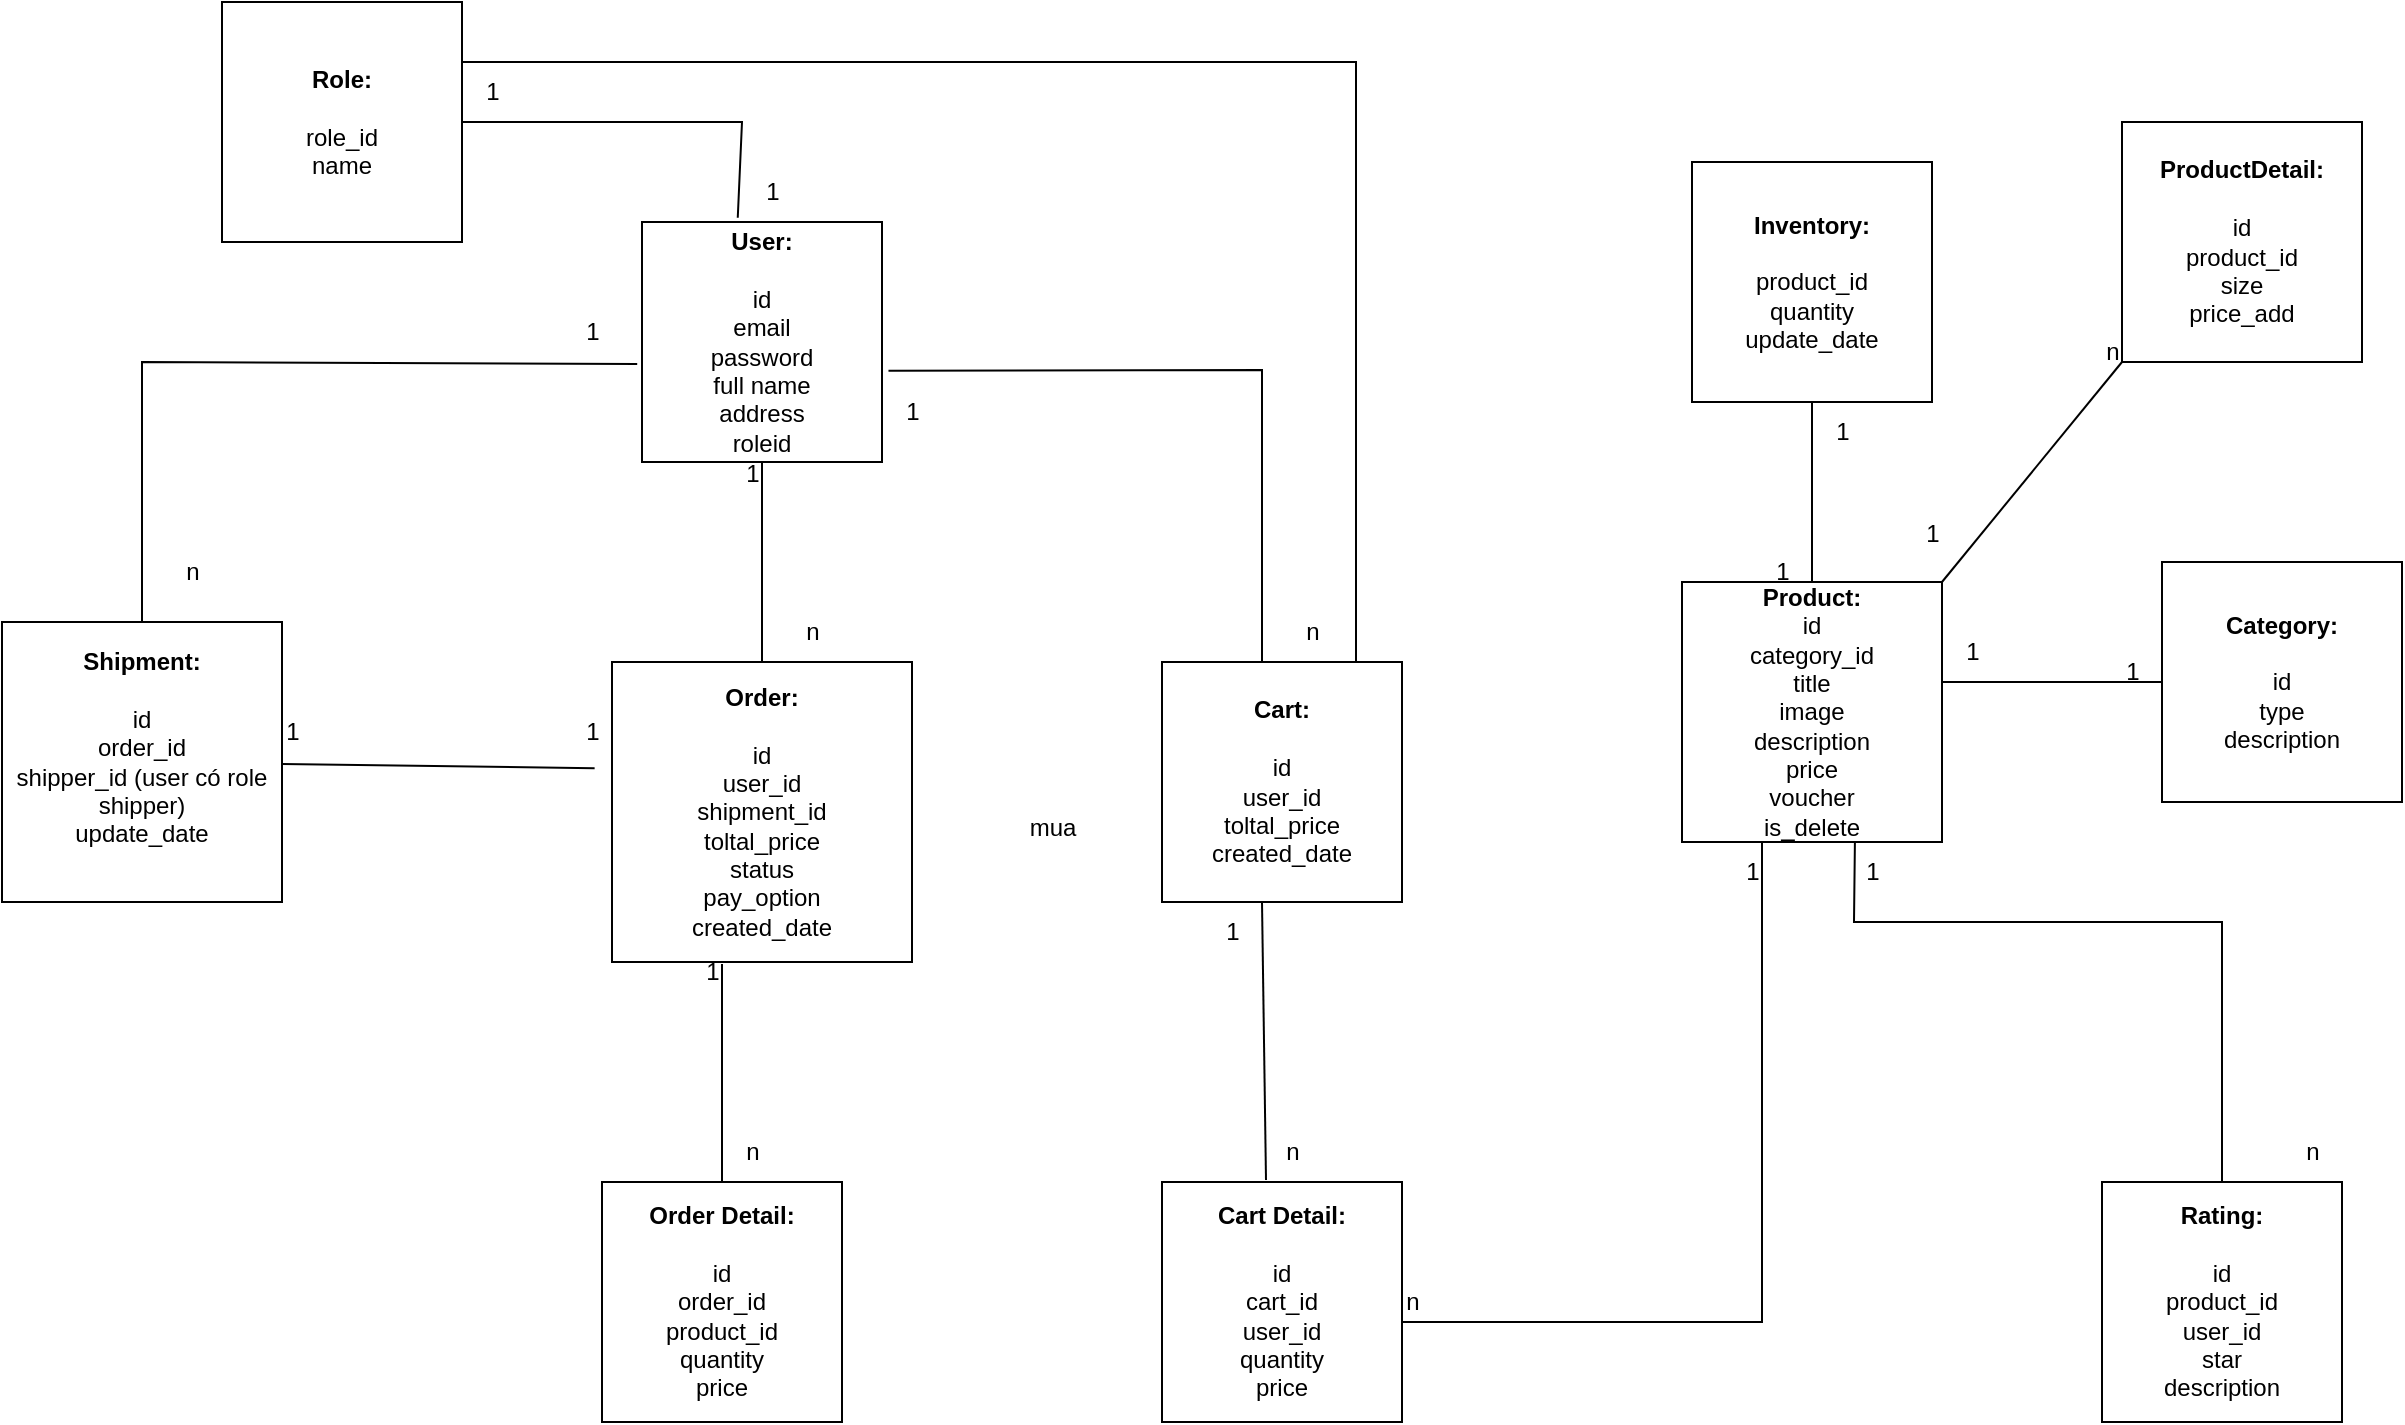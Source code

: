 <mxfile version="25.0.1">
  <diagram name="Page-1" id="7GVA9182DgbOcYEtwYYX">
    <mxGraphModel dx="2216" dy="928" grid="1" gridSize="10" guides="1" tooltips="1" connect="1" arrows="1" fold="1" page="1" pageScale="1" pageWidth="850" pageHeight="1100" math="0" shadow="0">
      <root>
        <mxCell id="0" />
        <mxCell id="1" parent="0" />
        <mxCell id="VrV63R5NM78Et4t5VAva-1" value="&lt;b&gt;User:&lt;/b&gt;&lt;div&gt;&lt;br&gt;&lt;/div&gt;&lt;div&gt;id&lt;/div&gt;&lt;div&gt;email&lt;/div&gt;&lt;div&gt;password&lt;/div&gt;&lt;div&gt;full name&lt;/div&gt;&lt;div&gt;address&lt;/div&gt;&lt;div&gt;roleid&lt;/div&gt;" style="whiteSpace=wrap;html=1;aspect=fixed;" parent="1" vertex="1">
          <mxGeometry x="-160" y="130" width="120" height="120" as="geometry" />
        </mxCell>
        <mxCell id="VrV63R5NM78Et4t5VAva-3" value="&lt;b&gt;Role:&lt;/b&gt;&lt;div&gt;&lt;br&gt;&lt;/div&gt;&lt;div&gt;role_id&lt;/div&gt;&lt;div&gt;name&lt;/div&gt;" style="whiteSpace=wrap;html=1;aspect=fixed;" parent="1" vertex="1">
          <mxGeometry x="-370" y="20" width="120" height="120" as="geometry" />
        </mxCell>
        <mxCell id="VrV63R5NM78Et4t5VAva-5" value="&lt;b&gt;Order:&lt;/b&gt;&lt;div&gt;&lt;br&gt;&lt;/div&gt;&lt;div&gt;id&lt;/div&gt;&lt;div&gt;user_id&lt;/div&gt;&lt;div&gt;shipment_id&lt;/div&gt;&lt;div&gt;toltal_price&lt;/div&gt;&lt;div&gt;status&lt;/div&gt;&lt;div&gt;pay_option&lt;/div&gt;&lt;div&gt;created_date&lt;/div&gt;" style="whiteSpace=wrap;html=1;aspect=fixed;" parent="1" vertex="1">
          <mxGeometry x="-175" y="350" width="150" height="150" as="geometry" />
        </mxCell>
        <mxCell id="VrV63R5NM78Et4t5VAva-6" value="&lt;b&gt;Product:&lt;/b&gt;&lt;div&gt;id&lt;/div&gt;&lt;div&gt;category_id&lt;/div&gt;&lt;div&gt;title&lt;/div&gt;&lt;div&gt;image&lt;/div&gt;&lt;div&gt;description&lt;/div&gt;&lt;div&gt;price&lt;/div&gt;&lt;div&gt;voucher&lt;/div&gt;&lt;div&gt;is_delete&lt;/div&gt;" style="whiteSpace=wrap;html=1;aspect=fixed;" parent="1" vertex="1">
          <mxGeometry x="360" y="310" width="130" height="130" as="geometry" />
        </mxCell>
        <mxCell id="VrV63R5NM78Et4t5VAva-7" value="&lt;b&gt;Category:&lt;/b&gt;&lt;div&gt;&lt;br&gt;&lt;/div&gt;&lt;div&gt;id&lt;/div&gt;&lt;div&gt;type&lt;/div&gt;&lt;div&gt;description&lt;/div&gt;" style="whiteSpace=wrap;html=1;aspect=fixed;" parent="1" vertex="1">
          <mxGeometry x="600" y="300" width="120" height="120" as="geometry" />
        </mxCell>
        <mxCell id="VrV63R5NM78Et4t5VAva-8" value="&lt;b&gt;Order Detail:&lt;/b&gt;&lt;div&gt;&lt;br&gt;&lt;/div&gt;&lt;div&gt;id&lt;/div&gt;&lt;div&gt;order_id&lt;/div&gt;&lt;div&gt;product_id&lt;/div&gt;&lt;div&gt;quantity&lt;/div&gt;&lt;div&gt;price&lt;/div&gt;" style="whiteSpace=wrap;html=1;aspect=fixed;" parent="1" vertex="1">
          <mxGeometry x="-180" y="610" width="120" height="120" as="geometry" />
        </mxCell>
        <mxCell id="VrV63R5NM78Et4t5VAva-9" value="&lt;b&gt;Inventory:&lt;/b&gt;&lt;div&gt;&lt;br&gt;&lt;/div&gt;&lt;div&gt;product_id&lt;/div&gt;&lt;div&gt;quantity&lt;/div&gt;&lt;div&gt;update_date&lt;/div&gt;" style="whiteSpace=wrap;html=1;aspect=fixed;" parent="1" vertex="1">
          <mxGeometry x="365" y="100" width="120" height="120" as="geometry" />
        </mxCell>
        <mxCell id="VrV63R5NM78Et4t5VAva-10" value="&lt;b&gt;Rating:&lt;/b&gt;&lt;div&gt;&lt;br&gt;&lt;/div&gt;&lt;div&gt;id&lt;/div&gt;&lt;div&gt;product_id&lt;/div&gt;&lt;div&gt;user_id&lt;/div&gt;&lt;div&gt;star&lt;/div&gt;&lt;div&gt;description&lt;/div&gt;" style="whiteSpace=wrap;html=1;aspect=fixed;" parent="1" vertex="1">
          <mxGeometry x="570" y="610" width="120" height="120" as="geometry" />
        </mxCell>
        <mxCell id="VrV63R5NM78Et4t5VAva-12" value="&lt;b&gt;Shipment:&lt;/b&gt;&lt;div&gt;&lt;br&gt;&lt;/div&gt;&lt;div&gt;id&lt;/div&gt;&lt;div&gt;order_id&lt;/div&gt;&lt;div&gt;shipper_id (user có role shipper)&lt;/div&gt;&lt;div&gt;&lt;span style=&quot;background-color: initial;&quot;&gt;update_date&lt;/span&gt;&lt;/div&gt;&lt;div&gt;&lt;br&gt;&lt;/div&gt;" style="whiteSpace=wrap;html=1;aspect=fixed;" parent="1" vertex="1">
          <mxGeometry x="-480" y="330" width="140" height="140" as="geometry" />
        </mxCell>
        <mxCell id="VrV63R5NM78Et4t5VAva-13" value="" style="endArrow=none;html=1;rounded=0;entryX=0.399;entryY=-0.018;entryDx=0;entryDy=0;exitX=1;exitY=0.5;exitDx=0;exitDy=0;entryPerimeter=0;" parent="1" source="VrV63R5NM78Et4t5VAva-3" target="VrV63R5NM78Et4t5VAva-1" edge="1">
          <mxGeometry width="50" height="50" relative="1" as="geometry">
            <mxPoint x="-20" y="480" as="sourcePoint" />
            <mxPoint x="30" y="430" as="targetPoint" />
            <Array as="points">
              <mxPoint x="-110" y="80" />
            </Array>
          </mxGeometry>
        </mxCell>
        <mxCell id="VrV63R5NM78Et4t5VAva-14" value="" style="endArrow=none;html=1;rounded=0;entryX=1;entryY=0.5;entryDx=0;entryDy=0;exitX=0.5;exitY=0;exitDx=0;exitDy=0;" parent="1" source="VrV63R5NM78Et4t5VAva-5" edge="1">
          <mxGeometry width="50" height="50" relative="1" as="geometry">
            <mxPoint x="10" y="250" as="sourcePoint" />
            <mxPoint x="-100" y="250" as="targetPoint" />
          </mxGeometry>
        </mxCell>
        <mxCell id="VrV63R5NM78Et4t5VAva-15" value="" style="endArrow=none;html=1;rounded=0;entryX=0.5;entryY=0;entryDx=0;entryDy=0;" parent="1" target="VrV63R5NM78Et4t5VAva-8" edge="1">
          <mxGeometry width="50" height="50" relative="1" as="geometry">
            <mxPoint x="-120" y="501" as="sourcePoint" />
            <mxPoint x="-20" y="210" as="targetPoint" />
          </mxGeometry>
        </mxCell>
        <mxCell id="VrV63R5NM78Et4t5VAva-16" value="" style="endArrow=none;html=1;rounded=0;exitX=0.544;exitY=1.104;exitDx=0;exitDy=0;exitPerimeter=0;" parent="1" source="VrV63R5NM78Et4t5VAva-27" target="VrV63R5NM78Et4t5VAva-12" edge="1">
          <mxGeometry width="50" height="50" relative="1" as="geometry">
            <mxPoint x="-40" y="500" as="sourcePoint" />
            <mxPoint x="-10" y="220" as="targetPoint" />
          </mxGeometry>
        </mxCell>
        <mxCell id="VrV63R5NM78Et4t5VAva-17" value="" style="endArrow=none;html=1;rounded=0;exitX=0.665;exitY=1.003;exitDx=0;exitDy=0;entryX=0.5;entryY=0;entryDx=0;entryDy=0;exitPerimeter=0;" parent="1" source="VrV63R5NM78Et4t5VAva-6" target="VrV63R5NM78Et4t5VAva-10" edge="1">
          <mxGeometry width="50" height="50" relative="1" as="geometry">
            <mxPoint x="425" y="430" as="sourcePoint" />
            <mxPoint x="523" y="560" as="targetPoint" />
            <Array as="points">
              <mxPoint x="446" y="480" />
              <mxPoint x="630" y="480" />
            </Array>
          </mxGeometry>
        </mxCell>
        <mxCell id="VrV63R5NM78Et4t5VAva-18" value="" style="endArrow=none;html=1;rounded=0;exitX=0.5;exitY=1;exitDx=0;exitDy=0;entryX=0;entryY=0.5;entryDx=0;entryDy=0;" parent="1" target="VrV63R5NM78Et4t5VAva-7" edge="1">
          <mxGeometry width="50" height="50" relative="1" as="geometry">
            <mxPoint x="490" y="360" as="sourcePoint" />
            <mxPoint x="588" y="490" as="targetPoint" />
          </mxGeometry>
        </mxCell>
        <mxCell id="VrV63R5NM78Et4t5VAva-19" value="" style="endArrow=none;html=1;rounded=0;exitX=0.5;exitY=0;exitDx=0;exitDy=0;entryX=0.5;entryY=1;entryDx=0;entryDy=0;" parent="1" source="VrV63R5NM78Et4t5VAva-6" target="VrV63R5NM78Et4t5VAva-9" edge="1">
          <mxGeometry width="50" height="50" relative="1" as="geometry">
            <mxPoint x="150" y="520" as="sourcePoint" />
            <mxPoint x="248" y="650" as="targetPoint" />
          </mxGeometry>
        </mxCell>
        <mxCell id="VrV63R5NM78Et4t5VAva-20" value="" style="endArrow=none;html=1;rounded=0;exitX=-0.02;exitY=0.592;exitDx=0;exitDy=0;entryX=0.5;entryY=0;entryDx=0;entryDy=0;exitPerimeter=0;" parent="1" source="VrV63R5NM78Et4t5VAva-1" target="VrV63R5NM78Et4t5VAva-12" edge="1">
          <mxGeometry width="50" height="50" relative="1" as="geometry">
            <mxPoint y="530" as="sourcePoint" />
            <mxPoint x="98" y="660" as="targetPoint" />
            <Array as="points">
              <mxPoint x="-410" y="200" />
            </Array>
          </mxGeometry>
        </mxCell>
        <mxCell id="VrV63R5NM78Et4t5VAva-21" value="1" style="text;html=1;align=center;verticalAlign=middle;resizable=0;points=[];autosize=1;strokeColor=none;fillColor=none;" parent="1" vertex="1">
          <mxGeometry x="-110" y="100" width="30" height="30" as="geometry" />
        </mxCell>
        <mxCell id="VrV63R5NM78Et4t5VAva-22" value="1" style="text;html=1;align=center;verticalAlign=middle;resizable=0;points=[];autosize=1;strokeColor=none;fillColor=none;" parent="1" vertex="1">
          <mxGeometry x="-250" y="50" width="30" height="30" as="geometry" />
        </mxCell>
        <mxCell id="VrV63R5NM78Et4t5VAva-23" value="1" style="text;html=1;align=center;verticalAlign=middle;resizable=0;points=[];autosize=1;strokeColor=none;fillColor=none;" parent="1" vertex="1">
          <mxGeometry x="-120" y="241" width="30" height="30" as="geometry" />
        </mxCell>
        <mxCell id="VrV63R5NM78Et4t5VAva-24" value="1" style="text;html=1;align=center;verticalAlign=middle;resizable=0;points=[];autosize=1;strokeColor=none;fillColor=none;" parent="1" vertex="1">
          <mxGeometry x="-350" y="370" width="30" height="30" as="geometry" />
        </mxCell>
        <mxCell id="VrV63R5NM78Et4t5VAva-25" value="1" style="text;html=1;align=center;verticalAlign=middle;resizable=0;points=[];autosize=1;strokeColor=none;fillColor=none;" parent="1" vertex="1">
          <mxGeometry x="440" y="440" width="30" height="30" as="geometry" />
        </mxCell>
        <mxCell id="VrV63R5NM78Et4t5VAva-27" value="1" style="text;html=1;align=center;verticalAlign=middle;resizable=0;points=[];autosize=1;strokeColor=none;fillColor=none;" parent="1" vertex="1">
          <mxGeometry x="-200" y="370" width="30" height="30" as="geometry" />
        </mxCell>
        <mxCell id="VrV63R5NM78Et4t5VAva-28" value="1" style="text;html=1;align=center;verticalAlign=middle;resizable=0;points=[];autosize=1;strokeColor=none;fillColor=none;" parent="1" vertex="1">
          <mxGeometry x="-140" y="490" width="30" height="30" as="geometry" />
        </mxCell>
        <mxCell id="VrV63R5NM78Et4t5VAva-29" value="1" style="text;html=1;align=center;verticalAlign=middle;resizable=0;points=[];autosize=1;strokeColor=none;fillColor=none;" parent="1" vertex="1">
          <mxGeometry x="490" y="330" width="30" height="30" as="geometry" />
        </mxCell>
        <mxCell id="VrV63R5NM78Et4t5VAva-31" value="1" style="text;html=1;align=center;verticalAlign=middle;resizable=0;points=[];autosize=1;strokeColor=none;fillColor=none;" parent="1" vertex="1">
          <mxGeometry x="570" y="340" width="30" height="30" as="geometry" />
        </mxCell>
        <mxCell id="VrV63R5NM78Et4t5VAva-32" value="1" style="text;html=1;align=center;verticalAlign=middle;resizable=0;points=[];autosize=1;strokeColor=none;fillColor=none;" parent="1" vertex="1">
          <mxGeometry x="395" y="290" width="30" height="30" as="geometry" />
        </mxCell>
        <mxCell id="VrV63R5NM78Et4t5VAva-35" value="1" style="text;html=1;align=center;verticalAlign=middle;resizable=0;points=[];autosize=1;strokeColor=none;fillColor=none;" parent="1" vertex="1">
          <mxGeometry x="425" y="220" width="30" height="30" as="geometry" />
        </mxCell>
        <mxCell id="VrV63R5NM78Et4t5VAva-36" value="n" style="text;html=1;align=center;verticalAlign=middle;resizable=0;points=[];autosize=1;strokeColor=none;fillColor=none;" parent="1" vertex="1">
          <mxGeometry x="660" y="580" width="30" height="30" as="geometry" />
        </mxCell>
        <mxCell id="VrV63R5NM78Et4t5VAva-37" value="n" style="text;html=1;align=center;verticalAlign=middle;resizable=0;points=[];autosize=1;strokeColor=none;fillColor=none;" parent="1" vertex="1">
          <mxGeometry x="-120" y="580" width="30" height="30" as="geometry" />
        </mxCell>
        <mxCell id="VrV63R5NM78Et4t5VAva-38" value="n" style="text;html=1;align=center;verticalAlign=middle;resizable=0;points=[];autosize=1;strokeColor=none;fillColor=none;" parent="1" vertex="1">
          <mxGeometry x="-90" y="320" width="30" height="30" as="geometry" />
        </mxCell>
        <mxCell id="VrV63R5NM78Et4t5VAva-39" value="1" style="text;html=1;align=center;verticalAlign=middle;resizable=0;points=[];autosize=1;strokeColor=none;fillColor=none;" parent="1" vertex="1">
          <mxGeometry x="-200" y="170" width="30" height="30" as="geometry" />
        </mxCell>
        <mxCell id="yHOyqyTt0aB5Bnsr1S9--5" value="" style="endArrow=none;html=1;rounded=0;exitX=1;exitY=0;exitDx=0;exitDy=0;" parent="1" source="VrV63R5NM78Et4t5VAva-6" edge="1">
          <mxGeometry width="50" height="50" relative="1" as="geometry">
            <mxPoint x="550" y="280" as="sourcePoint" />
            <mxPoint x="580" y="200" as="targetPoint" />
          </mxGeometry>
        </mxCell>
        <mxCell id="yHOyqyTt0aB5Bnsr1S9--6" value="n" style="text;html=1;align=center;verticalAlign=middle;resizable=0;points=[];autosize=1;strokeColor=none;fillColor=none;" parent="1" vertex="1">
          <mxGeometry x="-400" y="290" width="30" height="30" as="geometry" />
        </mxCell>
        <mxCell id="yHOyqyTt0aB5Bnsr1S9--8" value="&lt;b&gt;ProductDetail:&lt;/b&gt;&lt;div&gt;&lt;br&gt;&lt;/div&gt;&lt;div&gt;id&lt;/div&gt;&lt;div&gt;&lt;span style=&quot;background-color: initial;&quot;&gt;product_id&lt;/span&gt;&lt;/div&gt;&lt;div&gt;size&lt;br&gt;price_add&lt;/div&gt;" style="whiteSpace=wrap;html=1;aspect=fixed;" parent="1" vertex="1">
          <mxGeometry x="580" y="80" width="120" height="120" as="geometry" />
        </mxCell>
        <mxCell id="yHOyqyTt0aB5Bnsr1S9--9" value="1" style="text;html=1;align=center;verticalAlign=middle;resizable=0;points=[];autosize=1;strokeColor=none;fillColor=none;" parent="1" vertex="1">
          <mxGeometry x="470" y="271" width="30" height="30" as="geometry" />
        </mxCell>
        <mxCell id="yHOyqyTt0aB5Bnsr1S9--10" value="n" style="text;html=1;align=center;verticalAlign=middle;resizable=0;points=[];autosize=1;strokeColor=none;fillColor=none;" parent="1" vertex="1">
          <mxGeometry x="560" y="180" width="30" height="30" as="geometry" />
        </mxCell>
        <mxCell id="-4TdiTE7zTAz1Yymz8BO-1" value="&lt;b&gt;Cart:&lt;/b&gt;&lt;div&gt;&lt;br&gt;&lt;/div&gt;&lt;div&gt;id&lt;/div&gt;&lt;div&gt;user_id&lt;/div&gt;&lt;div&gt;toltal_price&lt;/div&gt;&lt;div&gt;created_date&lt;/div&gt;" style="whiteSpace=wrap;html=1;aspect=fixed;" parent="1" vertex="1">
          <mxGeometry x="100" y="350" width="120" height="120" as="geometry" />
        </mxCell>
        <mxCell id="-4TdiTE7zTAz1Yymz8BO-2" value="&lt;b&gt;Cart Detail:&lt;/b&gt;&lt;div&gt;&lt;br&gt;&lt;/div&gt;&lt;div&gt;id&lt;/div&gt;&lt;div&gt;cart_id&lt;/div&gt;&lt;div&gt;user_id&lt;/div&gt;&lt;div&gt;quantity&lt;/div&gt;&lt;div&gt;price&lt;/div&gt;" style="whiteSpace=wrap;html=1;aspect=fixed;" parent="1" vertex="1">
          <mxGeometry x="100" y="610" width="120" height="120" as="geometry" />
        </mxCell>
        <mxCell id="-4TdiTE7zTAz1Yymz8BO-4" value="" style="endArrow=none;html=1;rounded=0;entryX=0.5;entryY=0;entryDx=0;entryDy=0;exitX=0.318;exitY=1.005;exitDx=0;exitDy=0;exitPerimeter=0;" parent="1" edge="1">
          <mxGeometry width="50" height="50" relative="1" as="geometry">
            <mxPoint x="150" y="470" as="sourcePoint" />
            <mxPoint x="152" y="609" as="targetPoint" />
          </mxGeometry>
        </mxCell>
        <mxCell id="-4TdiTE7zTAz1Yymz8BO-5" value="1" style="text;html=1;align=center;verticalAlign=middle;resizable=0;points=[];autosize=1;strokeColor=none;fillColor=none;" parent="1" vertex="1">
          <mxGeometry x="120" y="470" width="30" height="30" as="geometry" />
        </mxCell>
        <mxCell id="-4TdiTE7zTAz1Yymz8BO-6" value="n" style="text;html=1;align=center;verticalAlign=middle;resizable=0;points=[];autosize=1;strokeColor=none;fillColor=none;" parent="1" vertex="1">
          <mxGeometry x="150" y="580" width="30" height="30" as="geometry" />
        </mxCell>
        <mxCell id="-4TdiTE7zTAz1Yymz8BO-8" value="" style="endArrow=none;html=1;rounded=0;exitX=0.5;exitY=0;exitDx=0;exitDy=0;entryX=1.027;entryY=0.62;entryDx=0;entryDy=0;entryPerimeter=0;" parent="1" target="VrV63R5NM78Et4t5VAva-1" edge="1">
          <mxGeometry width="50" height="50" relative="1" as="geometry">
            <mxPoint x="150" y="350" as="sourcePoint" />
            <mxPoint x="150" y="200" as="targetPoint" />
            <Array as="points">
              <mxPoint x="150" y="204" />
            </Array>
          </mxGeometry>
        </mxCell>
        <mxCell id="-4TdiTE7zTAz1Yymz8BO-9" value="1" style="text;html=1;align=center;verticalAlign=middle;resizable=0;points=[];autosize=1;strokeColor=none;fillColor=none;" parent="1" vertex="1">
          <mxGeometry x="-40" y="210" width="30" height="30" as="geometry" />
        </mxCell>
        <mxCell id="-4TdiTE7zTAz1Yymz8BO-10" value="n" style="text;html=1;align=center;verticalAlign=middle;resizable=0;points=[];autosize=1;strokeColor=none;fillColor=none;" parent="1" vertex="1">
          <mxGeometry x="160" y="320" width="30" height="30" as="geometry" />
        </mxCell>
        <mxCell id="-4TdiTE7zTAz1Yymz8BO-12" value="" style="endArrow=none;html=1;rounded=0;exitX=0.318;exitY=1.005;exitDx=0;exitDy=0;exitPerimeter=0;" parent="1" edge="1">
          <mxGeometry width="50" height="50" relative="1" as="geometry">
            <mxPoint x="400" y="440" as="sourcePoint" />
            <mxPoint x="400" y="680" as="targetPoint" />
            <Array as="points">
              <mxPoint x="400" y="680" />
              <mxPoint x="220" y="680" />
            </Array>
          </mxGeometry>
        </mxCell>
        <mxCell id="-4TdiTE7zTAz1Yymz8BO-13" value="1" style="text;html=1;align=center;verticalAlign=middle;resizable=0;points=[];autosize=1;strokeColor=none;fillColor=none;" parent="1" vertex="1">
          <mxGeometry x="380" y="440" width="30" height="30" as="geometry" />
        </mxCell>
        <mxCell id="-4TdiTE7zTAz1Yymz8BO-14" value="n" style="text;html=1;align=center;verticalAlign=middle;resizable=0;points=[];autosize=1;strokeColor=none;fillColor=none;" parent="1" vertex="1">
          <mxGeometry x="210" y="655" width="30" height="30" as="geometry" />
        </mxCell>
        <mxCell id="m-DKq76TZBYNxGulJ2yP-3" value="" style="endArrow=none;html=1;rounded=0;exitX=0.5;exitY=0;exitDx=0;exitDy=0;entryX=1;entryY=0.25;entryDx=0;entryDy=0;" edge="1" parent="1" target="VrV63R5NM78Et4t5VAva-3">
          <mxGeometry width="50" height="50" relative="1" as="geometry">
            <mxPoint x="197" y="350" as="sourcePoint" />
            <mxPoint x="10" y="204" as="targetPoint" />
            <Array as="points">
              <mxPoint x="197" y="50" />
            </Array>
          </mxGeometry>
        </mxCell>
        <mxCell id="m-DKq76TZBYNxGulJ2yP-4" value="mua&lt;div&gt;&lt;br&gt;&lt;/div&gt;" style="text;html=1;align=center;verticalAlign=middle;resizable=0;points=[];autosize=1;strokeColor=none;fillColor=none;" vertex="1" parent="1">
          <mxGeometry x="20" y="420" width="50" height="40" as="geometry" />
        </mxCell>
      </root>
    </mxGraphModel>
  </diagram>
</mxfile>
